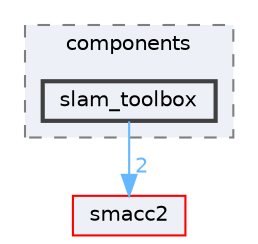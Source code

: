 digraph "smacc2_client_library/nav2z_client/nav2z_client/include/nav2z_client/components/slam_toolbox"
{
 // LATEX_PDF_SIZE
  bgcolor="transparent";
  edge [fontname=Helvetica,fontsize=10,labelfontname=Helvetica,labelfontsize=10];
  node [fontname=Helvetica,fontsize=10,shape=box,height=0.2,width=0.4];
  compound=true
  subgraph clusterdir_bbb373c5cd8b9aae828d2b9e77bec68a {
    graph [ bgcolor="#edf0f7", pencolor="grey50", label="components", fontname=Helvetica,fontsize=10 style="filled,dashed", URL="dir_bbb373c5cd8b9aae828d2b9e77bec68a.html",tooltip=""]
  dir_f9f687b85c75f5841fbc033586cc5904 [label="slam_toolbox", fillcolor="#edf0f7", color="grey25", style="filled,bold", URL="dir_f9f687b85c75f5841fbc033586cc5904.html",tooltip=""];
  }
  dir_ce4c19d6108cf5285f3105ec9cd73bf1 [label="smacc2", fillcolor="#edf0f7", color="red", style="filled", URL="dir_ce4c19d6108cf5285f3105ec9cd73bf1.html",tooltip=""];
  dir_f9f687b85c75f5841fbc033586cc5904->dir_ce4c19d6108cf5285f3105ec9cd73bf1 [headlabel="2", labeldistance=1.5 headhref="dir_000098_000100.html" color="steelblue1" fontcolor="steelblue1"];
}
